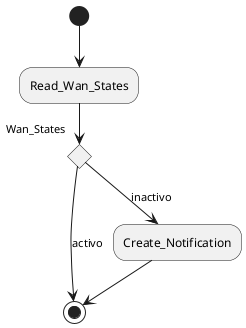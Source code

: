 @startuml DiagramDeEstadosNotificacion

(*) --> "Read_Wan_States"
    if "Wan_States" then
      ->[activo] (*)
 
    else
      -->[inactivo] "Create_Notification"
      --> (*)
    endif

@enduml